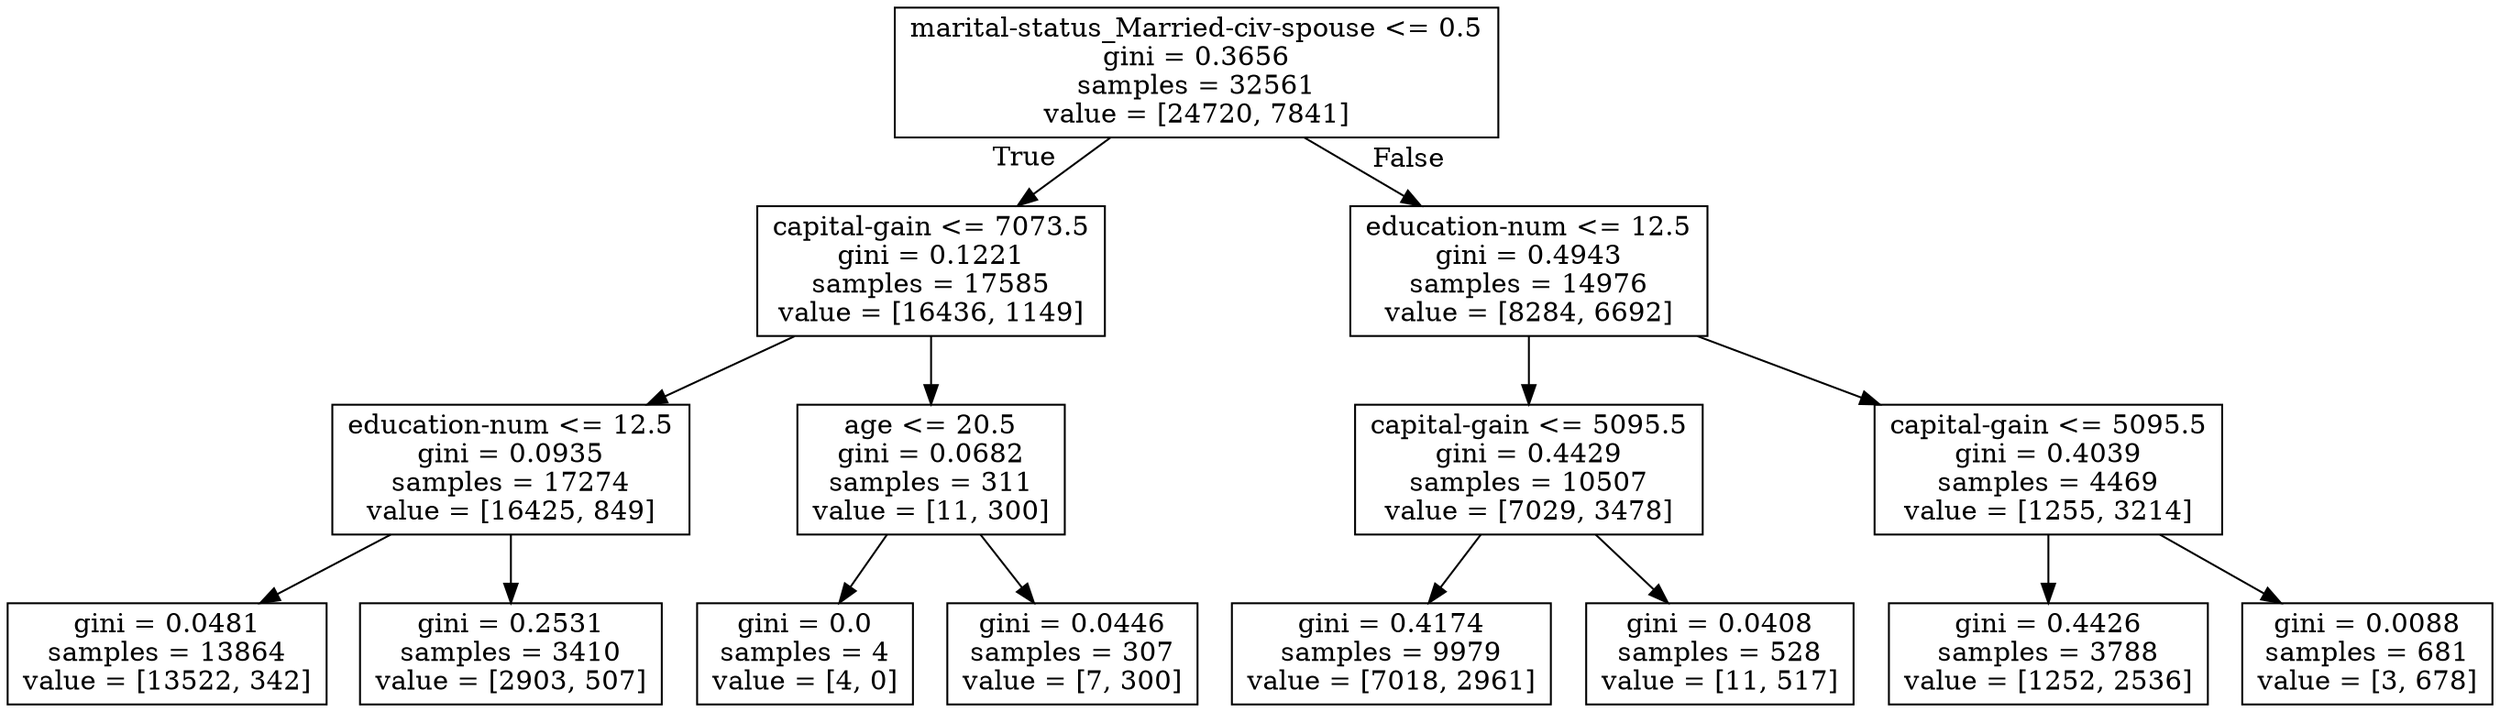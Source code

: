 digraph Tree {
node [shape=box] ;
0 [label="marital-status_Married-civ-spouse <= 0.5\ngini = 0.3656\nsamples = 32561\nvalue = [24720, 7841]"] ;
1 [label="capital-gain <= 7073.5\ngini = 0.1221\nsamples = 17585\nvalue = [16436, 1149]"] ;
0 -> 1 [labeldistance=2.5, labelangle=45, headlabel="True"] ;
2 [label="education-num <= 12.5\ngini = 0.0935\nsamples = 17274\nvalue = [16425, 849]"] ;
1 -> 2 ;
3 [label="gini = 0.0481\nsamples = 13864\nvalue = [13522, 342]"] ;
2 -> 3 ;
4 [label="gini = 0.2531\nsamples = 3410\nvalue = [2903, 507]"] ;
2 -> 4 ;
5 [label="age <= 20.5\ngini = 0.0682\nsamples = 311\nvalue = [11, 300]"] ;
1 -> 5 ;
6 [label="gini = 0.0\nsamples = 4\nvalue = [4, 0]"] ;
5 -> 6 ;
7 [label="gini = 0.0446\nsamples = 307\nvalue = [7, 300]"] ;
5 -> 7 ;
8 [label="education-num <= 12.5\ngini = 0.4943\nsamples = 14976\nvalue = [8284, 6692]"] ;
0 -> 8 [labeldistance=2.5, labelangle=-45, headlabel="False"] ;
9 [label="capital-gain <= 5095.5\ngini = 0.4429\nsamples = 10507\nvalue = [7029, 3478]"] ;
8 -> 9 ;
10 [label="gini = 0.4174\nsamples = 9979\nvalue = [7018, 2961]"] ;
9 -> 10 ;
11 [label="gini = 0.0408\nsamples = 528\nvalue = [11, 517]"] ;
9 -> 11 ;
12 [label="capital-gain <= 5095.5\ngini = 0.4039\nsamples = 4469\nvalue = [1255, 3214]"] ;
8 -> 12 ;
13 [label="gini = 0.4426\nsamples = 3788\nvalue = [1252, 2536]"] ;
12 -> 13 ;
14 [label="gini = 0.0088\nsamples = 681\nvalue = [3, 678]"] ;
12 -> 14 ;
}